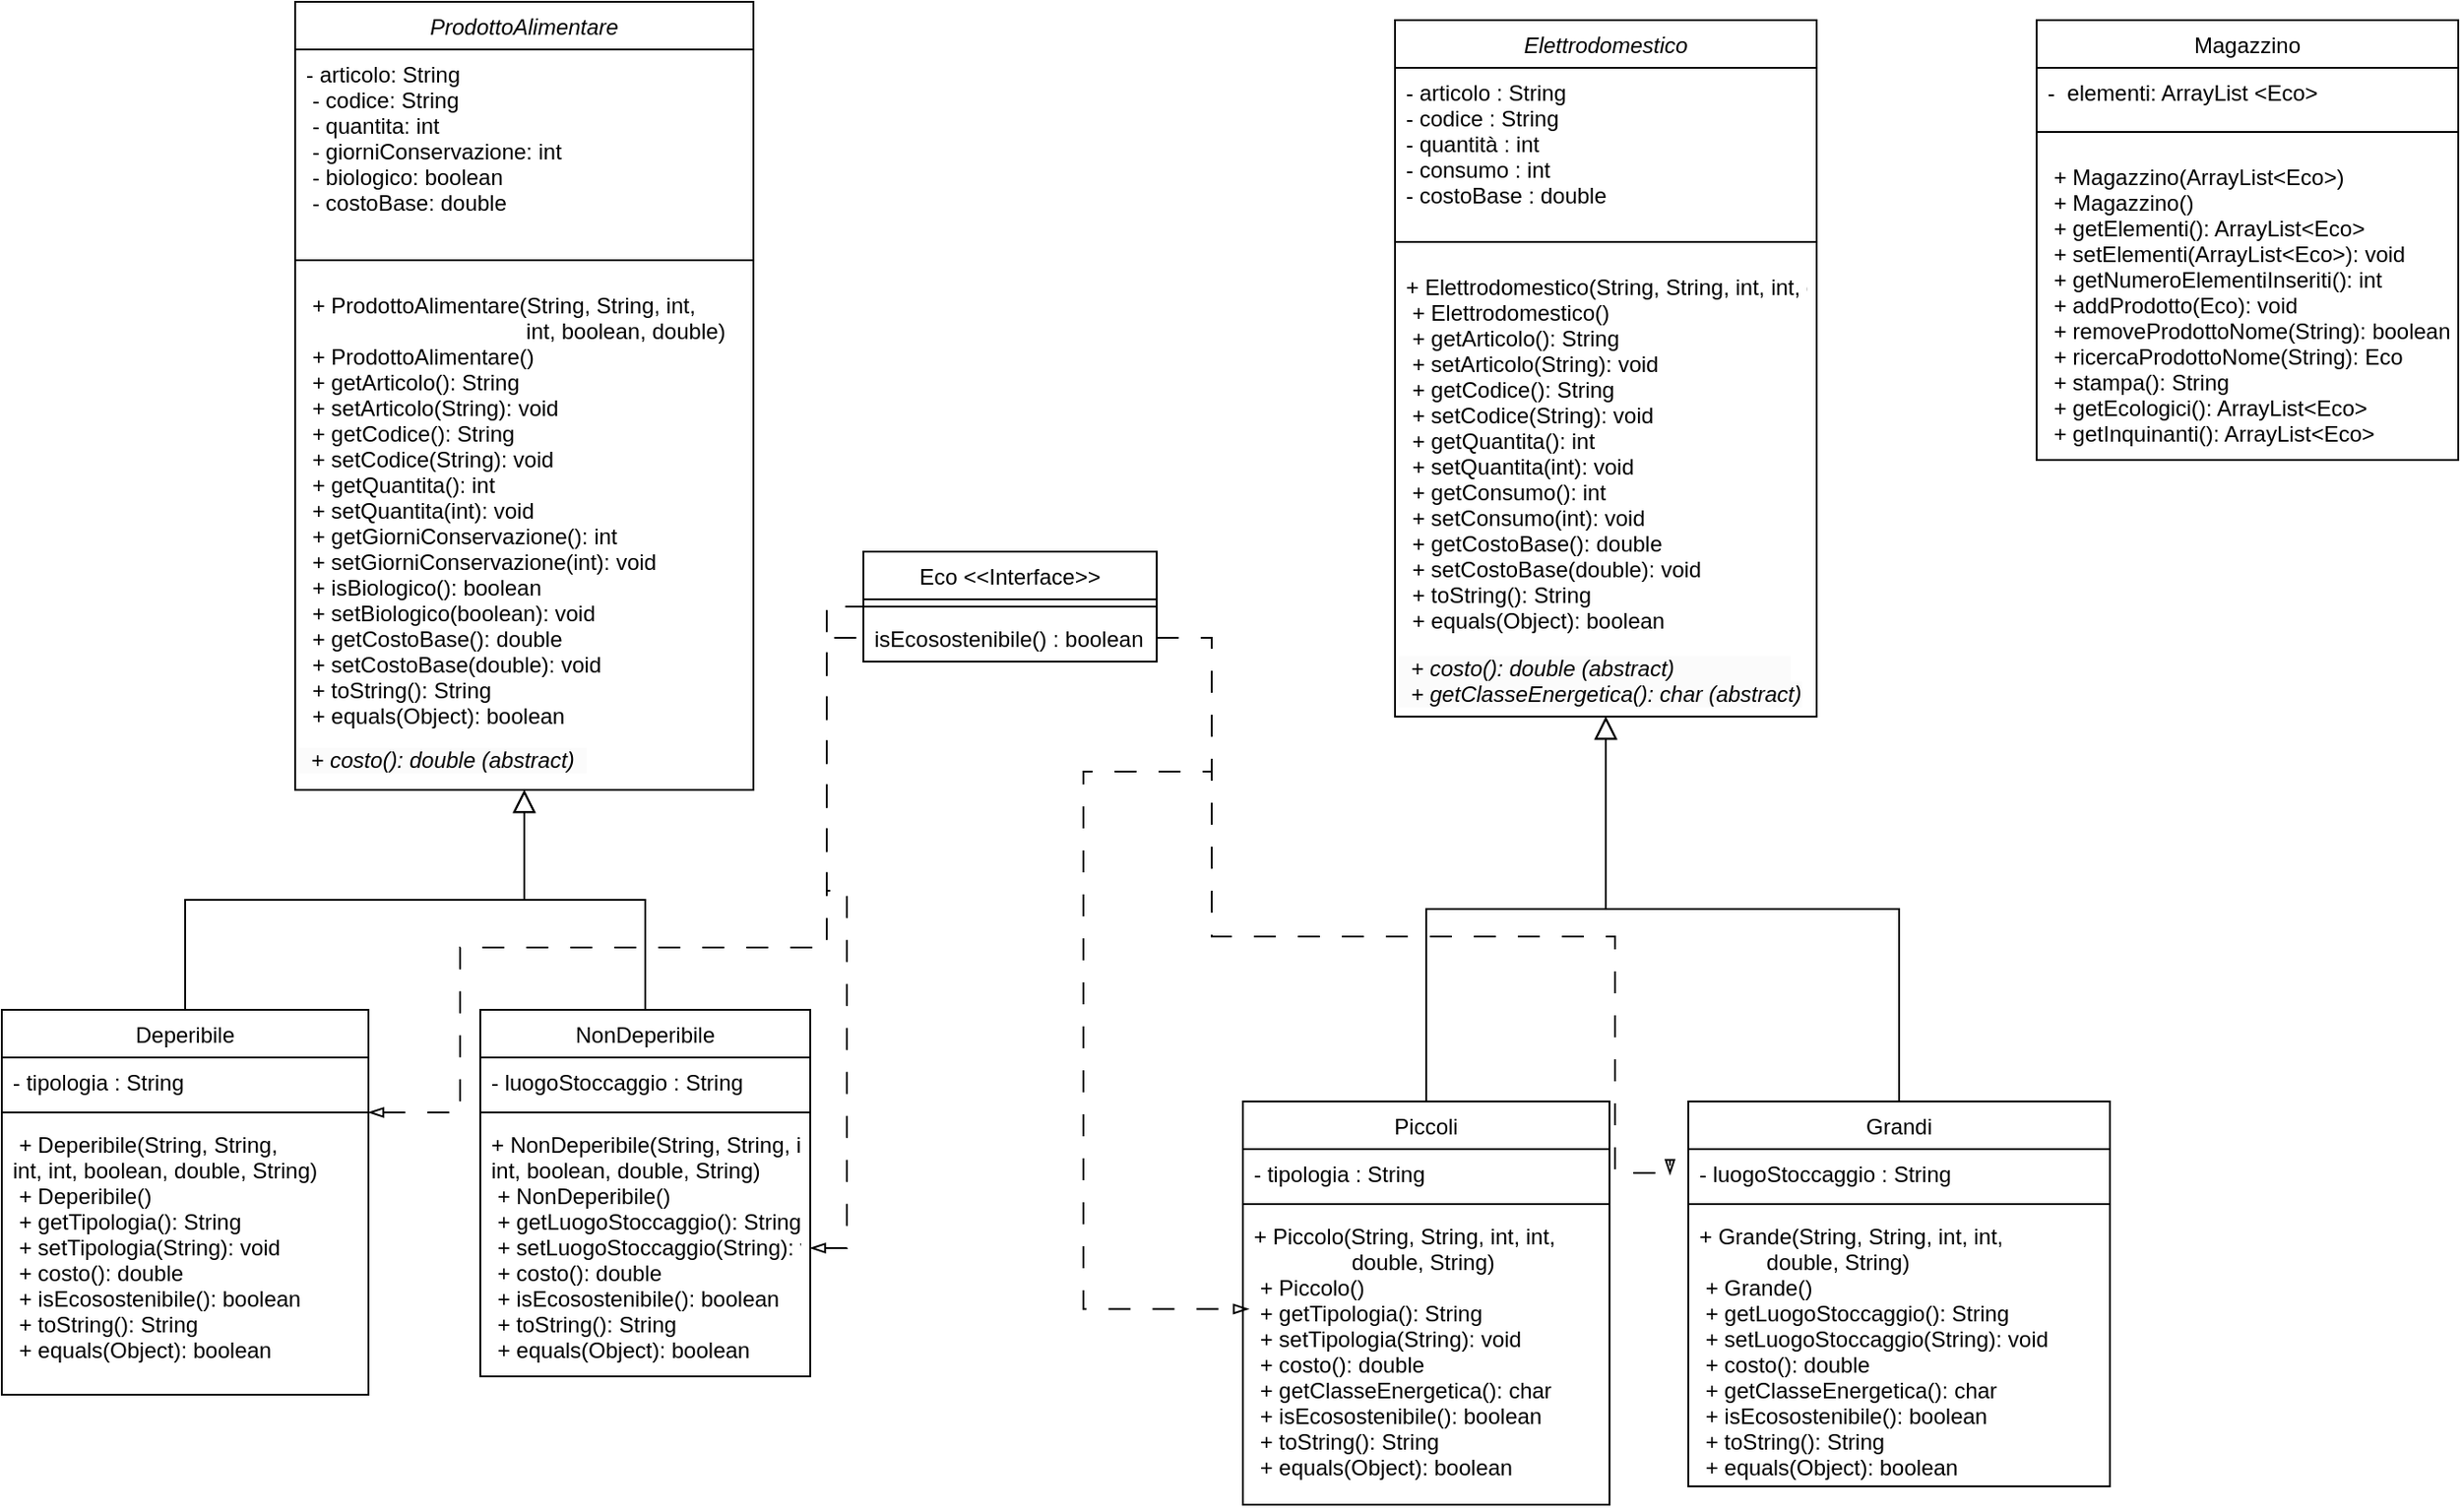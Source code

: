 <mxfile version="26.0.8">
  <diagram id="C5RBs43oDa-KdzZeNtuy" name="Page-1">
    <mxGraphModel dx="1313" dy="715" grid="1" gridSize="10" guides="1" tooltips="1" connect="1" arrows="1" fold="1" page="1" pageScale="1" pageWidth="1654" pageHeight="2336" math="0" shadow="0">
      <root>
        <mxCell id="WIyWlLk6GJQsqaUBKTNV-0" />
        <mxCell id="WIyWlLk6GJQsqaUBKTNV-1" parent="WIyWlLk6GJQsqaUBKTNV-0" />
        <mxCell id="zkfFHV4jXpPFQw0GAbJ--0" value="ProdottoAlimentare" style="swimlane;fontStyle=2;align=center;verticalAlign=top;childLayout=stackLayout;horizontal=1;startSize=26;horizontalStack=0;resizeParent=1;resizeLast=0;collapsible=1;marginBottom=0;rounded=0;shadow=0;strokeWidth=1;" parent="WIyWlLk6GJQsqaUBKTNV-1" vertex="1">
          <mxGeometry x="220" y="120" width="250" height="430" as="geometry">
            <mxRectangle x="230" y="140" width="160" height="26" as="alternateBounds" />
          </mxGeometry>
        </mxCell>
        <mxCell id="zkfFHV4jXpPFQw0GAbJ--1" value="- articolo: String                             &#xa; - codice: String                               &#xa; - quantita: int                                &#xa; - giorniConservazione: int                     &#xa; - biologico: boolean                           &#xa; - costoBase: double" style="text;align=left;verticalAlign=top;spacingLeft=4;spacingRight=4;overflow=hidden;rotatable=0;points=[[0,0.5],[1,0.5]];portConstraint=eastwest;" parent="zkfFHV4jXpPFQw0GAbJ--0" vertex="1">
          <mxGeometry y="26" width="250" height="104" as="geometry" />
        </mxCell>
        <mxCell id="zkfFHV4jXpPFQw0GAbJ--4" value="" style="line;html=1;strokeWidth=1;align=left;verticalAlign=middle;spacingTop=-1;spacingLeft=3;spacingRight=3;rotatable=0;labelPosition=right;points=[];portConstraint=eastwest;" parent="zkfFHV4jXpPFQw0GAbJ--0" vertex="1">
          <mxGeometry y="130" width="250" height="22" as="geometry" />
        </mxCell>
        <mxCell id="zkfFHV4jXpPFQw0GAbJ--5" value=" + ProdottoAlimentare(String, String, int,&#xa;                                    int, boolean, double) &#xa; + ProdottoAlimentare()                          &#xa; + getArticolo(): String                         &#xa; + setArticolo(String): void                     &#xa; + getCodice(): String                           &#xa; + setCodice(String): void                       &#xa; + getQuantita(): int                            &#xa; + setQuantita(int): void                        &#xa; + getGiorniConservazione(): int                 &#xa; + setGiorniConservazione(int): void             &#xa; + isBiologico(): boolean                        &#xa; + setBiologico(boolean): void                   &#xa; + getCostoBase(): double                        &#xa; + setCostoBase(double): void                                      &#xa; + toString(): String                            &#xa; + equals(Object): boolean  " style="text;align=left;verticalAlign=top;spacingLeft=4;spacingRight=4;overflow=hidden;rotatable=0;points=[[0,0.5],[1,0.5]];portConstraint=eastwest;fontStyle=0" parent="zkfFHV4jXpPFQw0GAbJ--0" vertex="1">
          <mxGeometry y="152" width="250" height="248" as="geometry" />
        </mxCell>
        <mxCell id="MfkcqXRYwz3Q4LiNEPfB-0" value="&lt;span style=&quot;color: rgb(0, 0, 0); font-family: Helvetica; font-size: 12px; font-variant-ligatures: normal; font-variant-caps: normal; font-weight: 400; letter-spacing: normal; orphans: 2; text-align: left; text-indent: 0px; text-transform: none; widows: 2; word-spacing: 0px; -webkit-text-stroke-width: 0px; white-space: nowrap; background-color: rgb(251, 251, 251); text-decoration-thickness: initial; text-decoration-style: initial; text-decoration-color: initial; float: none; display: inline !important;&quot;&gt;&amp;nbsp; + costo(): double (abstract)&amp;nbsp;&lt;span&gt;&amp;nbsp;&lt;/span&gt;&lt;/span&gt;" style="text;whiteSpace=wrap;html=1;fontStyle=2" vertex="1" parent="zkfFHV4jXpPFQw0GAbJ--0">
          <mxGeometry y="400" width="250" height="30" as="geometry" />
        </mxCell>
        <mxCell id="zkfFHV4jXpPFQw0GAbJ--6" value="Deperibile" style="swimlane;fontStyle=0;align=center;verticalAlign=top;childLayout=stackLayout;horizontal=1;startSize=26;horizontalStack=0;resizeParent=1;resizeLast=0;collapsible=1;marginBottom=0;rounded=0;shadow=0;strokeWidth=1;" parent="WIyWlLk6GJQsqaUBKTNV-1" vertex="1">
          <mxGeometry x="60" y="670" width="200" height="210" as="geometry">
            <mxRectangle x="130" y="380" width="160" height="26" as="alternateBounds" />
          </mxGeometry>
        </mxCell>
        <mxCell id="zkfFHV4jXpPFQw0GAbJ--7" value="- tipologia : String" style="text;align=left;verticalAlign=top;spacingLeft=4;spacingRight=4;overflow=hidden;rotatable=0;points=[[0,0.5],[1,0.5]];portConstraint=eastwest;" parent="zkfFHV4jXpPFQw0GAbJ--6" vertex="1">
          <mxGeometry y="26" width="200" height="26" as="geometry" />
        </mxCell>
        <mxCell id="zkfFHV4jXpPFQw0GAbJ--9" value="" style="line;html=1;strokeWidth=1;align=left;verticalAlign=middle;spacingTop=-1;spacingLeft=3;spacingRight=3;rotatable=0;labelPosition=right;points=[];portConstraint=eastwest;" parent="zkfFHV4jXpPFQw0GAbJ--6" vertex="1">
          <mxGeometry y="52" width="200" height="8" as="geometry" />
        </mxCell>
        <mxCell id="zkfFHV4jXpPFQw0GAbJ--10" value=" + Deperibile(String, String, &#xa;int, int, boolean, double, String) &#xa; + Deperibile()                     &#xa; + getTipologia(): String           &#xa; + setTipologia(String): void        &#xa; + costo(): double                    &#xa; + isEcosostenibile(): boolean        &#xa; + toString(): String                 &#xa; + equals(Object): boolean  " style="text;align=left;verticalAlign=top;spacingLeft=4;spacingRight=4;overflow=hidden;rotatable=0;points=[[0,0.5],[1,0.5]];portConstraint=eastwest;fontStyle=0" parent="zkfFHV4jXpPFQw0GAbJ--6" vertex="1">
          <mxGeometry y="60" width="200" height="150" as="geometry" />
        </mxCell>
        <mxCell id="zkfFHV4jXpPFQw0GAbJ--12" value="" style="endArrow=block;endSize=10;endFill=0;shadow=0;strokeWidth=1;rounded=0;curved=0;edgeStyle=elbowEdgeStyle;elbow=vertical;" parent="WIyWlLk6GJQsqaUBKTNV-1" source="zkfFHV4jXpPFQw0GAbJ--6" target="zkfFHV4jXpPFQw0GAbJ--0" edge="1">
          <mxGeometry width="160" relative="1" as="geometry">
            <mxPoint x="200" y="203" as="sourcePoint" />
            <mxPoint x="200" y="203" as="targetPoint" />
          </mxGeometry>
        </mxCell>
        <mxCell id="zkfFHV4jXpPFQw0GAbJ--13" value="NonDeperibile" style="swimlane;fontStyle=0;align=center;verticalAlign=top;childLayout=stackLayout;horizontal=1;startSize=26;horizontalStack=0;resizeParent=1;resizeLast=0;collapsible=1;marginBottom=0;rounded=0;shadow=0;strokeWidth=1;" parent="WIyWlLk6GJQsqaUBKTNV-1" vertex="1">
          <mxGeometry x="321" y="670" width="180" height="200" as="geometry">
            <mxRectangle x="340" y="380" width="170" height="26" as="alternateBounds" />
          </mxGeometry>
        </mxCell>
        <mxCell id="zkfFHV4jXpPFQw0GAbJ--14" value="- luogoStoccaggio : String" style="text;align=left;verticalAlign=top;spacingLeft=4;spacingRight=4;overflow=hidden;rotatable=0;points=[[0,0.5],[1,0.5]];portConstraint=eastwest;" parent="zkfFHV4jXpPFQw0GAbJ--13" vertex="1">
          <mxGeometry y="26" width="180" height="26" as="geometry" />
        </mxCell>
        <mxCell id="zkfFHV4jXpPFQw0GAbJ--15" value="" style="line;html=1;strokeWidth=1;align=left;verticalAlign=middle;spacingTop=-1;spacingLeft=3;spacingRight=3;rotatable=0;labelPosition=right;points=[];portConstraint=eastwest;" parent="zkfFHV4jXpPFQw0GAbJ--13" vertex="1">
          <mxGeometry y="52" width="180" height="8" as="geometry" />
        </mxCell>
        <mxCell id="_Ho6Rkf2Gzlmsbv7iG2E-0" value="+ NonDeperibile(String, String, int, &#xa;int, boolean, double, String) &#xa; + NonDeperibile()                 &#xa; + getLuogoStoccaggio(): String    &#xa; + setLuogoStoccaggio(String): void&#xa; + costo(): double                 &#xa; + isEcosostenibile(): boolean     &#xa; + toString(): String              &#xa; + equals(Object): boolean   " style="text;align=left;verticalAlign=top;spacingLeft=4;spacingRight=4;overflow=hidden;rotatable=0;points=[[0,0.5],[1,0.5]];portConstraint=eastwest;fontStyle=0" parent="zkfFHV4jXpPFQw0GAbJ--13" vertex="1">
          <mxGeometry y="60" width="180" height="140" as="geometry" />
        </mxCell>
        <mxCell id="zkfFHV4jXpPFQw0GAbJ--16" value="" style="endArrow=block;endSize=10;endFill=0;shadow=0;strokeWidth=1;rounded=0;curved=0;edgeStyle=elbowEdgeStyle;elbow=vertical;" parent="WIyWlLk6GJQsqaUBKTNV-1" source="zkfFHV4jXpPFQw0GAbJ--13" target="zkfFHV4jXpPFQw0GAbJ--0" edge="1">
          <mxGeometry width="160" relative="1" as="geometry">
            <mxPoint x="210" y="373" as="sourcePoint" />
            <mxPoint x="310" y="271" as="targetPoint" />
          </mxGeometry>
        </mxCell>
        <mxCell id="zkfFHV4jXpPFQw0GAbJ--17" value="Eco &lt;&lt;Interface&gt;&gt;" style="swimlane;fontStyle=0;align=center;verticalAlign=top;childLayout=stackLayout;horizontal=1;startSize=26;horizontalStack=0;resizeParent=1;resizeLast=0;collapsible=1;marginBottom=0;rounded=0;shadow=0;strokeWidth=1;" parent="WIyWlLk6GJQsqaUBKTNV-1" vertex="1">
          <mxGeometry x="530" y="420" width="160" height="60" as="geometry">
            <mxRectangle x="550" y="140" width="160" height="26" as="alternateBounds" />
          </mxGeometry>
        </mxCell>
        <mxCell id="zkfFHV4jXpPFQw0GAbJ--23" value="" style="line;html=1;strokeWidth=1;align=left;verticalAlign=middle;spacingTop=-1;spacingLeft=3;spacingRight=3;rotatable=0;labelPosition=right;points=[];portConstraint=eastwest;" parent="zkfFHV4jXpPFQw0GAbJ--17" vertex="1">
          <mxGeometry y="26" width="160" height="8" as="geometry" />
        </mxCell>
        <mxCell id="zkfFHV4jXpPFQw0GAbJ--24" value="isEcosostenibile() : boolean" style="text;align=left;verticalAlign=top;spacingLeft=4;spacingRight=4;overflow=hidden;rotatable=0;points=[[0,0.5],[1,0.5]];portConstraint=eastwest;" parent="zkfFHV4jXpPFQw0GAbJ--17" vertex="1">
          <mxGeometry y="34" width="160" height="26" as="geometry" />
        </mxCell>
        <mxCell id="_Ho6Rkf2Gzlmsbv7iG2E-1" value="Elettrodomestico" style="swimlane;fontStyle=2;align=center;verticalAlign=top;childLayout=stackLayout;horizontal=1;startSize=26;horizontalStack=0;resizeParent=1;resizeLast=0;collapsible=1;marginBottom=0;rounded=0;shadow=0;strokeWidth=1;" parent="WIyWlLk6GJQsqaUBKTNV-1" vertex="1">
          <mxGeometry x="820" y="130" width="230" height="380" as="geometry">
            <mxRectangle x="230" y="140" width="160" height="26" as="alternateBounds" />
          </mxGeometry>
        </mxCell>
        <mxCell id="_Ho6Rkf2Gzlmsbv7iG2E-2" value="- articolo : String&#xa;- codice : String&#xa;- quantità : int&#xa;- consumo : int&#xa;- costoBase : double" style="text;align=left;verticalAlign=top;spacingLeft=4;spacingRight=4;overflow=hidden;rotatable=0;points=[[0,0.5],[1,0.5]];portConstraint=eastwest;" parent="_Ho6Rkf2Gzlmsbv7iG2E-1" vertex="1">
          <mxGeometry y="26" width="230" height="84" as="geometry" />
        </mxCell>
        <mxCell id="_Ho6Rkf2Gzlmsbv7iG2E-3" value="" style="line;html=1;strokeWidth=1;align=left;verticalAlign=middle;spacingTop=-1;spacingLeft=3;spacingRight=3;rotatable=0;labelPosition=right;points=[];portConstraint=eastwest;" parent="_Ho6Rkf2Gzlmsbv7iG2E-1" vertex="1">
          <mxGeometry y="110" width="230" height="22" as="geometry" />
        </mxCell>
        <mxCell id="_Ho6Rkf2Gzlmsbv7iG2E-4" value="+ Elettrodomestico(String, String, int, int, double) &#xa; + Elettrodomestico()                           &#xa; + getArticolo(): String                        &#xa; + setArticolo(String): void                    &#xa; + getCodice(): String                          &#xa; + setCodice(String): void                      &#xa; + getQuantita(): int                           &#xa; + setQuantita(int): void                       &#xa; + getConsumo(): int                            &#xa; + setConsumo(int): void                        &#xa; + getCostoBase(): double                       &#xa; + setCostoBase(double): void                          &#xa; + toString(): String                           &#xa; + equals(Object): boolean   " style="text;align=left;verticalAlign=top;spacingLeft=4;spacingRight=4;overflow=hidden;rotatable=0;points=[[0,0.5],[1,0.5]];portConstraint=eastwest;fontStyle=0" parent="_Ho6Rkf2Gzlmsbv7iG2E-1" vertex="1">
          <mxGeometry y="132" width="230" height="208" as="geometry" />
        </mxCell>
        <mxCell id="_Ho6Rkf2Gzlmsbv7iG2E-5" value="Piccoli" style="swimlane;fontStyle=0;align=center;verticalAlign=top;childLayout=stackLayout;horizontal=1;startSize=26;horizontalStack=0;resizeParent=1;resizeLast=0;collapsible=1;marginBottom=0;rounded=0;shadow=0;strokeWidth=1;" parent="WIyWlLk6GJQsqaUBKTNV-1" vertex="1">
          <mxGeometry x="737" y="720" width="200" height="220" as="geometry">
            <mxRectangle x="130" y="380" width="160" height="26" as="alternateBounds" />
          </mxGeometry>
        </mxCell>
        <mxCell id="_Ho6Rkf2Gzlmsbv7iG2E-6" value="- tipologia : String" style="text;align=left;verticalAlign=top;spacingLeft=4;spacingRight=4;overflow=hidden;rotatable=0;points=[[0,0.5],[1,0.5]];portConstraint=eastwest;" parent="_Ho6Rkf2Gzlmsbv7iG2E-5" vertex="1">
          <mxGeometry y="26" width="200" height="26" as="geometry" />
        </mxCell>
        <mxCell id="_Ho6Rkf2Gzlmsbv7iG2E-7" value="" style="line;html=1;strokeWidth=1;align=left;verticalAlign=middle;spacingTop=-1;spacingLeft=3;spacingRight=3;rotatable=0;labelPosition=right;points=[];portConstraint=eastwest;" parent="_Ho6Rkf2Gzlmsbv7iG2E-5" vertex="1">
          <mxGeometry y="52" width="200" height="8" as="geometry" />
        </mxCell>
        <mxCell id="_Ho6Rkf2Gzlmsbv7iG2E-8" value="+ Piccolo(String, String, int, int, &#xa;                double, String) &#xa; + Piccolo()                           &#xa; + getTipologia(): String              &#xa; + setTipologia(String): void          &#xa; + costo(): double                      &#xa; + getClasseEnergetica(): char          &#xa; + isEcosostenibile(): boolean          &#xa; + toString(): String                   &#xa; + equals(Object): boolean  " style="text;align=left;verticalAlign=top;spacingLeft=4;spacingRight=4;overflow=hidden;rotatable=0;points=[[0,0.5],[1,0.5]];portConstraint=eastwest;fontStyle=0" parent="_Ho6Rkf2Gzlmsbv7iG2E-5" vertex="1">
          <mxGeometry y="60" width="200" height="160" as="geometry" />
        </mxCell>
        <mxCell id="_Ho6Rkf2Gzlmsbv7iG2E-9" value="" style="endArrow=block;endSize=10;endFill=0;shadow=0;strokeWidth=1;rounded=0;curved=0;edgeStyle=elbowEdgeStyle;elbow=vertical;" parent="WIyWlLk6GJQsqaUBKTNV-1" source="_Ho6Rkf2Gzlmsbv7iG2E-5" target="_Ho6Rkf2Gzlmsbv7iG2E-1" edge="1">
          <mxGeometry width="160" relative="1" as="geometry">
            <mxPoint x="800" y="213" as="sourcePoint" />
            <mxPoint x="800" y="213" as="targetPoint" />
          </mxGeometry>
        </mxCell>
        <mxCell id="_Ho6Rkf2Gzlmsbv7iG2E-10" value="Grandi" style="swimlane;fontStyle=0;align=center;verticalAlign=top;childLayout=stackLayout;horizontal=1;startSize=26;horizontalStack=0;resizeParent=1;resizeLast=0;collapsible=1;marginBottom=0;rounded=0;shadow=0;strokeWidth=1;" parent="WIyWlLk6GJQsqaUBKTNV-1" vertex="1">
          <mxGeometry x="980" y="720" width="230" height="210" as="geometry">
            <mxRectangle x="340" y="380" width="170" height="26" as="alternateBounds" />
          </mxGeometry>
        </mxCell>
        <mxCell id="_Ho6Rkf2Gzlmsbv7iG2E-11" value="- luogoStoccaggio : String" style="text;align=left;verticalAlign=top;spacingLeft=4;spacingRight=4;overflow=hidden;rotatable=0;points=[[0,0.5],[1,0.5]];portConstraint=eastwest;" parent="_Ho6Rkf2Gzlmsbv7iG2E-10" vertex="1">
          <mxGeometry y="26" width="230" height="26" as="geometry" />
        </mxCell>
        <mxCell id="_Ho6Rkf2Gzlmsbv7iG2E-12" value="" style="line;html=1;strokeWidth=1;align=left;verticalAlign=middle;spacingTop=-1;spacingLeft=3;spacingRight=3;rotatable=0;labelPosition=right;points=[];portConstraint=eastwest;" parent="_Ho6Rkf2Gzlmsbv7iG2E-10" vertex="1">
          <mxGeometry y="52" width="230" height="8" as="geometry" />
        </mxCell>
        <mxCell id="_Ho6Rkf2Gzlmsbv7iG2E-13" value="+ Grande(String, String, int, int, &#xa;           double, String) &#xa; + Grande()                           &#xa; + getLuogoStoccaggio(): String       &#xa; + setLuogoStoccaggio(String): void   &#xa; + costo(): double                    &#xa; + getClasseEnergetica(): char        &#xa; + isEcosostenibile(): boolean        &#xa; + toString(): String                 &#xa; + equals(Object): boolean" style="text;align=left;verticalAlign=top;spacingLeft=4;spacingRight=4;overflow=hidden;rotatable=0;points=[[0,0.5],[1,0.5]];portConstraint=eastwest;fontStyle=0" parent="_Ho6Rkf2Gzlmsbv7iG2E-10" vertex="1">
          <mxGeometry y="60" width="230" height="150" as="geometry" />
        </mxCell>
        <mxCell id="_Ho6Rkf2Gzlmsbv7iG2E-14" value="" style="endArrow=block;endSize=10;endFill=0;shadow=0;strokeWidth=1;rounded=0;curved=0;edgeStyle=elbowEdgeStyle;elbow=vertical;" parent="WIyWlLk6GJQsqaUBKTNV-1" source="_Ho6Rkf2Gzlmsbv7iG2E-10" target="_Ho6Rkf2Gzlmsbv7iG2E-1" edge="1">
          <mxGeometry width="160" relative="1" as="geometry">
            <mxPoint x="810" y="383" as="sourcePoint" />
            <mxPoint x="910" y="281" as="targetPoint" />
          </mxGeometry>
        </mxCell>
        <mxCell id="xcW86St6EC-KHrkK8YE4-0" style="edgeStyle=orthogonalEdgeStyle;rounded=0;orthogonalLoop=1;jettySize=auto;html=1;entryX=0;entryY=0.5;entryDx=0;entryDy=0;startArrow=blockThin;startFill=0;endArrow=none;endFill=0;dashed=1;dashPattern=12 12;" parent="WIyWlLk6GJQsqaUBKTNV-1" source="zkfFHV4jXpPFQw0GAbJ--9" target="zkfFHV4jXpPFQw0GAbJ--24" edge="1">
          <mxGeometry relative="1" as="geometry">
            <Array as="points">
              <mxPoint x="310" y="726" />
              <mxPoint x="310" y="636" />
              <mxPoint x="510" y="636" />
              <mxPoint x="510" y="450" />
              <mxPoint x="530" y="450" />
            </Array>
          </mxGeometry>
        </mxCell>
        <mxCell id="xcW86St6EC-KHrkK8YE4-1" style="edgeStyle=orthogonalEdgeStyle;rounded=0;orthogonalLoop=1;jettySize=auto;html=1;entryX=0;entryY=0.5;entryDx=0;entryDy=0;startArrow=blockThin;startFill=0;endArrow=none;endFill=0;dashed=1;dashPattern=12 12;" parent="WIyWlLk6GJQsqaUBKTNV-1" source="_Ho6Rkf2Gzlmsbv7iG2E-0" target="zkfFHV4jXpPFQw0GAbJ--24" edge="1">
          <mxGeometry relative="1" as="geometry" />
        </mxCell>
        <mxCell id="xcW86St6EC-KHrkK8YE4-2" style="edgeStyle=orthogonalEdgeStyle;rounded=0;orthogonalLoop=1;jettySize=auto;html=1;entryX=0.016;entryY=0.333;entryDx=0;entryDy=0;entryPerimeter=0;dashed=1;dashPattern=12 12;endArrow=blockThin;endFill=0;" parent="WIyWlLk6GJQsqaUBKTNV-1" source="zkfFHV4jXpPFQw0GAbJ--24" target="_Ho6Rkf2Gzlmsbv7iG2E-8" edge="1">
          <mxGeometry relative="1" as="geometry">
            <Array as="points">
              <mxPoint x="720" y="467" />
              <mxPoint x="720" y="540" />
              <mxPoint x="650" y="540" />
              <mxPoint x="650" y="833" />
            </Array>
          </mxGeometry>
        </mxCell>
        <mxCell id="xcW86St6EC-KHrkK8YE4-4" value="Magazzino" style="swimlane;fontStyle=0;align=center;verticalAlign=top;childLayout=stackLayout;horizontal=1;startSize=26;horizontalStack=0;resizeParent=1;resizeLast=0;collapsible=1;marginBottom=0;rounded=0;shadow=0;strokeWidth=1;" parent="WIyWlLk6GJQsqaUBKTNV-1" vertex="1">
          <mxGeometry x="1170" y="130" width="230" height="240" as="geometry">
            <mxRectangle x="230" y="140" width="160" height="26" as="alternateBounds" />
          </mxGeometry>
        </mxCell>
        <mxCell id="xcW86St6EC-KHrkK8YE4-5" value="-  elementi: ArrayList &lt;Eco&gt;" style="text;align=left;verticalAlign=top;spacingLeft=4;spacingRight=4;overflow=hidden;rotatable=0;points=[[0,0.5],[1,0.5]];portConstraint=eastwest;" parent="xcW86St6EC-KHrkK8YE4-4" vertex="1">
          <mxGeometry y="26" width="230" height="24" as="geometry" />
        </mxCell>
        <mxCell id="xcW86St6EC-KHrkK8YE4-6" value="" style="line;html=1;strokeWidth=1;align=left;verticalAlign=middle;spacingTop=-1;spacingLeft=3;spacingRight=3;rotatable=0;labelPosition=right;points=[];portConstraint=eastwest;" parent="xcW86St6EC-KHrkK8YE4-4" vertex="1">
          <mxGeometry y="50" width="230" height="22" as="geometry" />
        </mxCell>
        <mxCell id="xcW86St6EC-KHrkK8YE4-7" value=" + Magazzino(ArrayList&lt;Eco&gt;)          &#xa; + Magazzino()                        &#xa; + getElementi(): ArrayList&lt;Eco&gt;      &#xa; + setElementi(ArrayList&lt;Eco&gt;): void  &#xa; + getNumeroElementiInseriti(): int   &#xa; + addProdotto(Eco): void             &#xa; + removeProdottoNome(String): boolean&#xa; + ricercaProdottoNome(String): Eco   &#xa; + stampa(): String                   &#xa; + getEcologici(): ArrayList&lt;Eco&gt;     &#xa; + getInquinanti(): ArrayList&lt;Eco&gt;    &#xa;" style="text;align=left;verticalAlign=top;spacingLeft=4;spacingRight=4;overflow=hidden;rotatable=0;points=[[0,0.5],[1,0.5]];portConstraint=eastwest;fontStyle=0" parent="xcW86St6EC-KHrkK8YE4-4" vertex="1">
          <mxGeometry y="72" width="230" height="168" as="geometry" />
        </mxCell>
        <mxCell id="MfkcqXRYwz3Q4LiNEPfB-2" value="" style="edgeStyle=orthogonalEdgeStyle;rounded=0;orthogonalLoop=1;jettySize=auto;html=1;dashed=1;dashPattern=12 12;endArrow=blockThin;endFill=0;" edge="1" parent="WIyWlLk6GJQsqaUBKTNV-1" source="zkfFHV4jXpPFQw0GAbJ--24">
          <mxGeometry relative="1" as="geometry">
            <Array as="points">
              <mxPoint x="720" y="467" />
              <mxPoint x="720" y="630" />
              <mxPoint x="940" y="630" />
              <mxPoint x="940" y="759" />
            </Array>
            <mxPoint x="610" y="454" as="sourcePoint" />
            <mxPoint x="970" y="760" as="targetPoint" />
          </mxGeometry>
        </mxCell>
        <mxCell id="MfkcqXRYwz3Q4LiNEPfB-1" value="&lt;span style=&quot;color: rgb(0, 0, 0); font-family: Helvetica; font-size: 12px; font-variant-ligatures: normal; font-variant-caps: normal; font-weight: 400; letter-spacing: normal; orphans: 2; text-align: left; text-indent: 0px; text-transform: none; widows: 2; word-spacing: 0px; -webkit-text-stroke-width: 0px; white-space: nowrap; background-color: rgb(251, 251, 251); text-decoration-thickness: initial; text-decoration-style: initial; text-decoration-color: initial; float: none; display: inline !important;&quot;&gt;&amp;nbsp; + costo(): double (abstract)&amp;nbsp; &amp;nbsp; &amp;nbsp; &amp;nbsp; &amp;nbsp; &amp;nbsp; &amp;nbsp; &amp;nbsp; &amp;nbsp; &amp;nbsp;&lt;/span&gt;&lt;br style=&quot;forced-color-adjust: none; padding: 0px; margin: 0px; color: rgb(0, 0, 0); font-family: Helvetica; font-size: 12px; font-variant-ligatures: normal; font-variant-caps: normal; font-weight: 400; letter-spacing: normal; orphans: 2; text-align: left; text-indent: 0px; text-transform: none; widows: 2; word-spacing: 0px; -webkit-text-stroke-width: 0px; white-space: nowrap; background-color: rgb(251, 251, 251); text-decoration-thickness: initial; text-decoration-style: initial; text-decoration-color: initial;&quot;&gt;&lt;span style=&quot;color: rgb(0, 0, 0); font-family: Helvetica; font-size: 12px; font-variant-ligatures: normal; font-variant-caps: normal; font-weight: 400; letter-spacing: normal; orphans: 2; text-align: left; text-indent: 0px; text-transform: none; widows: 2; word-spacing: 0px; -webkit-text-stroke-width: 0px; white-space: nowrap; background-color: rgb(251, 251, 251); text-decoration-thickness: initial; text-decoration-style: initial; text-decoration-color: initial; float: none; display: inline !important;&quot;&gt;&amp;nbsp; + getClasseEnergetica(): char (abstract)&lt;/span&gt;" style="text;whiteSpace=wrap;html=1;fontStyle=2" vertex="1" parent="WIyWlLk6GJQsqaUBKTNV-1">
          <mxGeometry x="820" y="470" width="250" height="50" as="geometry" />
        </mxCell>
      </root>
    </mxGraphModel>
  </diagram>
</mxfile>
